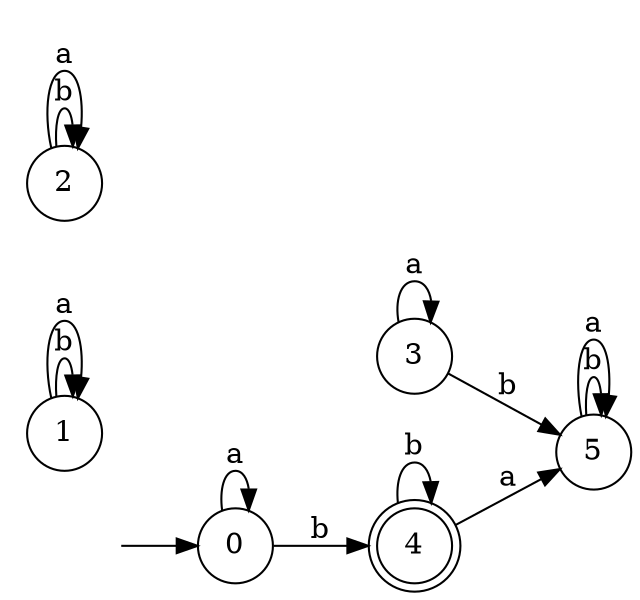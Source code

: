 digraph {
  rankdir=LR;
  0 [label="0", shape = circle];
  0 -> 4 [label="b"];
  0 -> 0 [label="a"];
  1 [label="1", shape = circle];
  1 -> 1 [label="b"];
  1 -> 1 [label="a"];
  2 [label="2", shape = circle];
  2 -> 2 [label="b"];
  2 -> 2 [label="a"];
  3 [label="3", shape = circle];
  3 -> 5 [label="b"];
  3 -> 3 [label="a"];
  4 [label="4", shape = doublecircle];
  4 -> 4 [label="b"];
  4 -> 5 [label="a"];
  5 [label="5", shape = circle];
  5 -> 5 [label="b"];
  5 -> 5 [label="a"];
  6 [label="", shape = plaintext];
  6 -> 0 [label=""];
}
